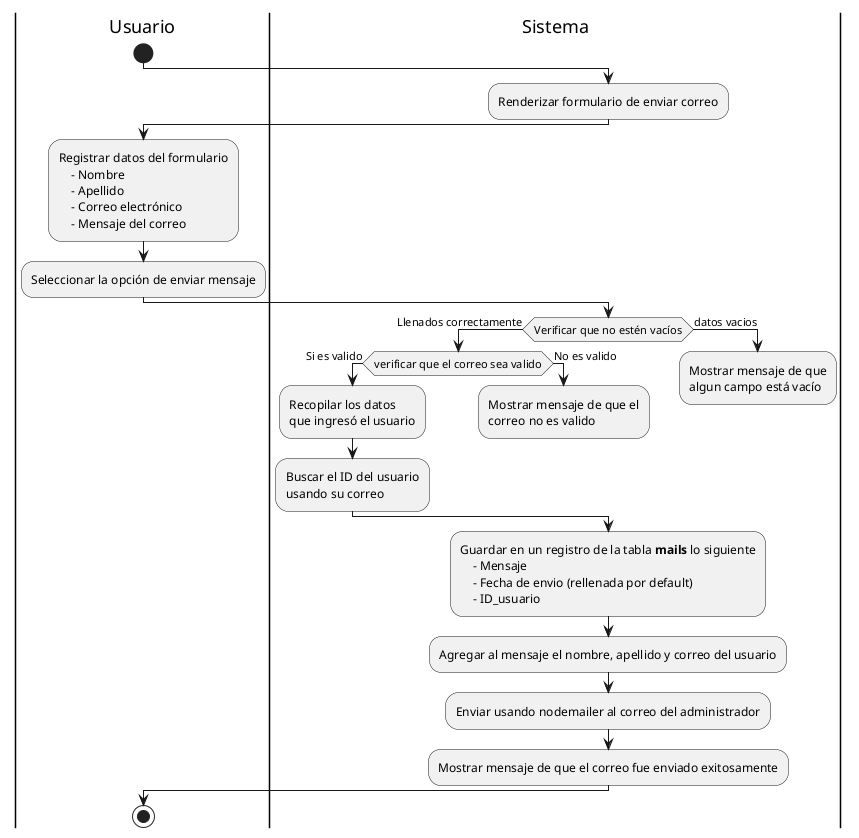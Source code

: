 @startuml

|Usuario|
start

|Sistema|
:Renderizar formulario de enviar correo;

|Usuario|
:Registrar datos del formulario
    - Nombre
    - Apellido
    - Correo electrónico
    - Mensaje del correo;
:Seleccionar la opción de enviar mensaje;

|Sistema|
if (Verificar que no estén vacíos) then (Llenados correctamente)
    if(verificar que el correo sea valido) then (Si es valido)
        :Recopilar los datos 
        que ingresó el usuario;
        :Buscar el ID del usuario 
        usando su correo;
    else (No es valido)
        :Mostrar mensaje de que el 
        correo no es valido;
        detach
    endif
else (datos vacios)
    :Mostrar mensaje de que 
    algun campo está vacío;
    detach
endif

:Guardar en un registro de la tabla **mails** lo siguiente
    - Mensaje
    - Fecha de envio (rellenada por default)
    - ID_usuario;
:Agregar al mensaje el nombre, apellido y correo del usuario;
:Enviar usando nodemailer al correo del administrador;
:Mostrar mensaje de que el correo fue enviado exitosamente;

|Usuario|
stop
@enduml